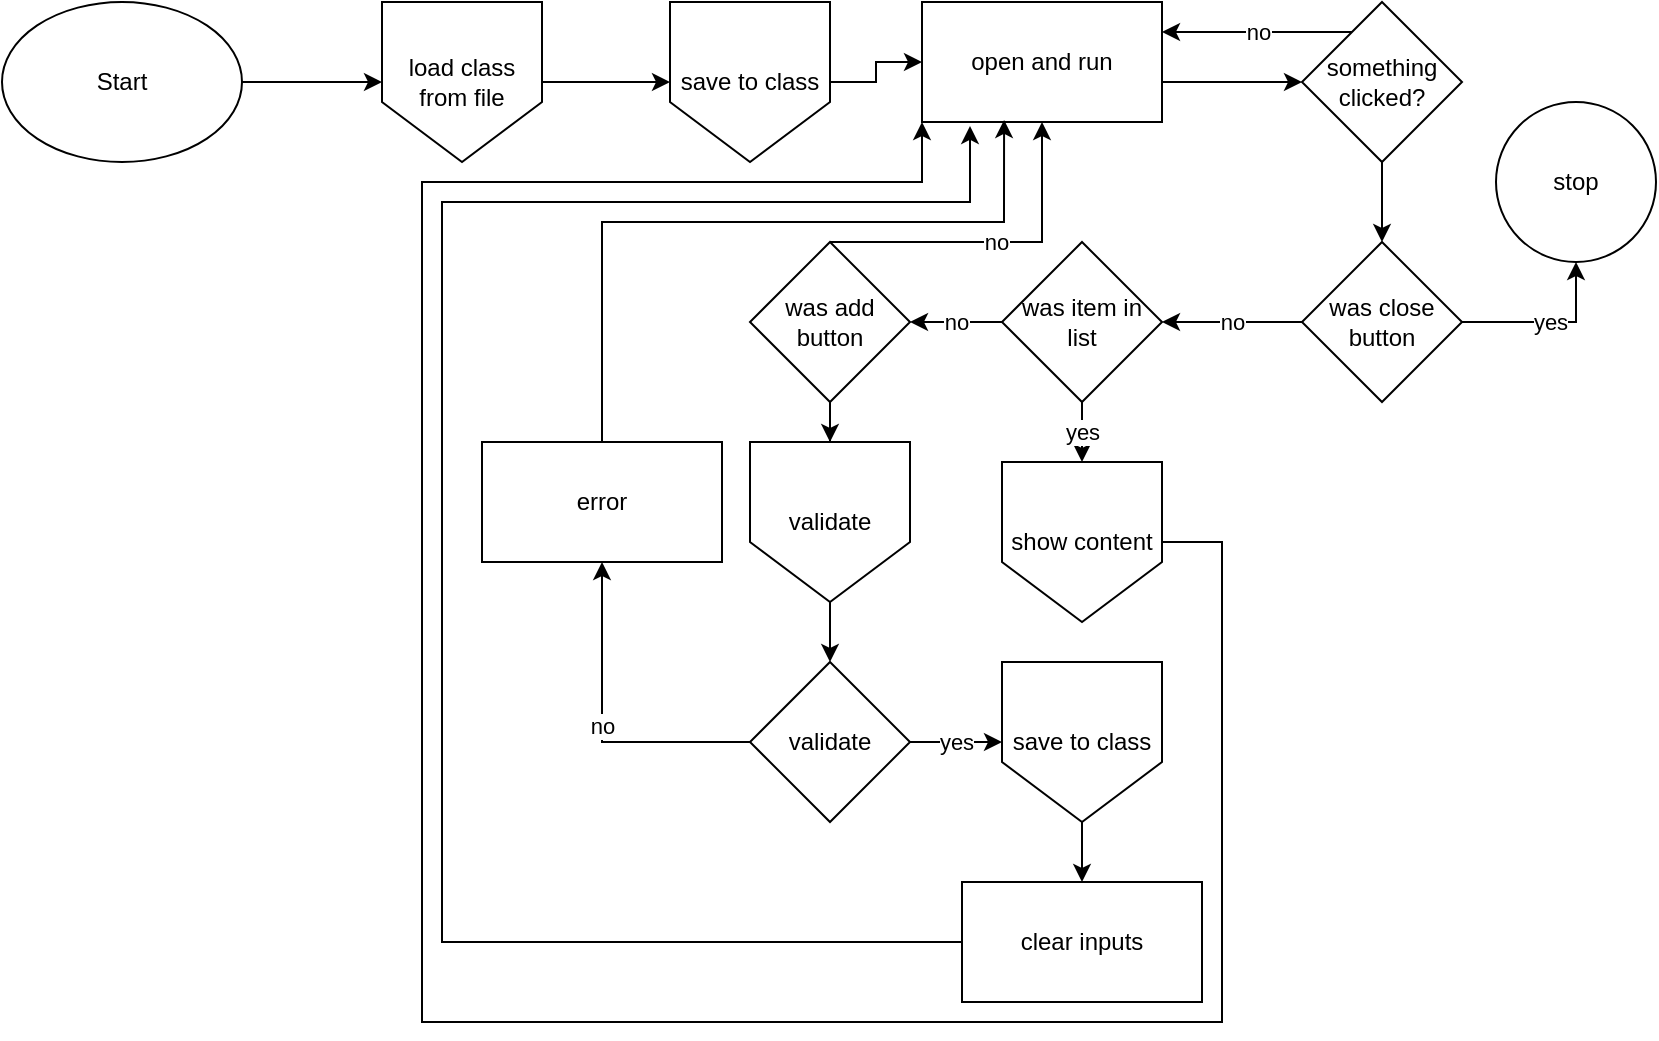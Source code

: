 <mxfile version="13.9.9" type="device"><diagram name="Page-1" id="n6Wm4xatbLt7hEbNFKrT"><mxGraphModel dx="1086" dy="798" grid="1" gridSize="10" guides="1" tooltips="1" connect="1" arrows="1" fold="1" page="1" pageScale="1" pageWidth="827" pageHeight="1169" math="0" shadow="0"><root><mxCell id="0"/><mxCell id="1" parent="0"/><mxCell id="kZCumKLu32Ii8R4TfgAC-3" value="" style="edgeStyle=orthogonalEdgeStyle;rounded=0;orthogonalLoop=1;jettySize=auto;html=1;" edge="1" parent="1" source="Y77Rjj0uk_8qPPd0dGQJ-2" target="kZCumKLu32Ii8R4TfgAC-2"><mxGeometry relative="1" as="geometry"/></mxCell><mxCell id="Y77Rjj0uk_8qPPd0dGQJ-2" value="Start" style="ellipse;whiteSpace=wrap;html=1;" parent="1" vertex="1"><mxGeometry width="120" height="80" as="geometry"/></mxCell><mxCell id="kZCumKLu32Ii8R4TfgAC-5" value="" style="edgeStyle=orthogonalEdgeStyle;rounded=0;orthogonalLoop=1;jettySize=auto;html=1;" edge="1" parent="1" source="kZCumKLu32Ii8R4TfgAC-2" target="kZCumKLu32Ii8R4TfgAC-4"><mxGeometry relative="1" as="geometry"/></mxCell><mxCell id="kZCumKLu32Ii8R4TfgAC-2" value="load class from file" style="shape=offPageConnector;whiteSpace=wrap;html=1;" vertex="1" parent="1"><mxGeometry x="190" width="80" height="80" as="geometry"/></mxCell><mxCell id="kZCumKLu32Ii8R4TfgAC-7" value="" style="edgeStyle=orthogonalEdgeStyle;rounded=0;orthogonalLoop=1;jettySize=auto;html=1;" edge="1" parent="1" source="kZCumKLu32Ii8R4TfgAC-4" target="kZCumKLu32Ii8R4TfgAC-6"><mxGeometry relative="1" as="geometry"/></mxCell><mxCell id="kZCumKLu32Ii8R4TfgAC-4" value="save to class" style="shape=offPageConnector;whiteSpace=wrap;html=1;" vertex="1" parent="1"><mxGeometry x="334" width="80" height="80" as="geometry"/></mxCell><mxCell id="kZCumKLu32Ii8R4TfgAC-41" style="edgeStyle=orthogonalEdgeStyle;rounded=0;orthogonalLoop=1;jettySize=auto;html=1;" edge="1" parent="1" source="kZCumKLu32Ii8R4TfgAC-6" target="kZCumKLu32Ii8R4TfgAC-38"><mxGeometry relative="1" as="geometry"><Array as="points"><mxPoint x="610" y="40"/><mxPoint x="610" y="40"/></Array></mxGeometry></mxCell><mxCell id="kZCumKLu32Ii8R4TfgAC-6" value="open and run" style="rounded=0;whiteSpace=wrap;html=1;" vertex="1" parent="1"><mxGeometry x="460" width="120" height="60" as="geometry"/></mxCell><mxCell id="kZCumKLu32Ii8R4TfgAC-46" value="yes" style="edgeStyle=orthogonalEdgeStyle;rounded=0;orthogonalLoop=1;jettySize=auto;html=1;entryX=0.5;entryY=1;entryDx=0;entryDy=0;" edge="1" parent="1" source="kZCumKLu32Ii8R4TfgAC-35" target="kZCumKLu32Ii8R4TfgAC-39"><mxGeometry relative="1" as="geometry"/></mxCell><mxCell id="kZCumKLu32Ii8R4TfgAC-48" value="no" style="edgeStyle=orthogonalEdgeStyle;rounded=0;orthogonalLoop=1;jettySize=auto;html=1;" edge="1" parent="1" source="kZCumKLu32Ii8R4TfgAC-35" target="kZCumKLu32Ii8R4TfgAC-47"><mxGeometry relative="1" as="geometry"/></mxCell><mxCell id="kZCumKLu32Ii8R4TfgAC-35" value="was close button" style="rhombus;whiteSpace=wrap;html=1;" vertex="1" parent="1"><mxGeometry x="650" y="120" width="80" height="80" as="geometry"/></mxCell><mxCell id="kZCumKLu32Ii8R4TfgAC-42" value="no" style="edgeStyle=orthogonalEdgeStyle;rounded=0;orthogonalLoop=1;jettySize=auto;html=1;entryX=1;entryY=0.25;entryDx=0;entryDy=0;" edge="1" parent="1" source="kZCumKLu32Ii8R4TfgAC-38" target="kZCumKLu32Ii8R4TfgAC-6"><mxGeometry relative="1" as="geometry"><Array as="points"><mxPoint x="660" y="15"/><mxPoint x="660" y="15"/></Array></mxGeometry></mxCell><mxCell id="kZCumKLu32Ii8R4TfgAC-43" value="" style="edgeStyle=orthogonalEdgeStyle;rounded=0;orthogonalLoop=1;jettySize=auto;html=1;" edge="1" parent="1" source="kZCumKLu32Ii8R4TfgAC-38" target="kZCumKLu32Ii8R4TfgAC-35"><mxGeometry relative="1" as="geometry"/></mxCell><mxCell id="kZCumKLu32Ii8R4TfgAC-38" value="something clicked?" style="rhombus;whiteSpace=wrap;html=1;" vertex="1" parent="1"><mxGeometry x="650" width="80" height="80" as="geometry"/></mxCell><mxCell id="kZCumKLu32Ii8R4TfgAC-39" value="stop" style="ellipse;whiteSpace=wrap;html=1;aspect=fixed;" vertex="1" parent="1"><mxGeometry x="747" y="50" width="80" height="80" as="geometry"/></mxCell><mxCell id="kZCumKLu32Ii8R4TfgAC-52" value="yes" style="edgeStyle=orthogonalEdgeStyle;rounded=0;orthogonalLoop=1;jettySize=auto;html=1;" edge="1" parent="1" source="kZCumKLu32Ii8R4TfgAC-47" target="kZCumKLu32Ii8R4TfgAC-51"><mxGeometry relative="1" as="geometry"/></mxCell><mxCell id="kZCumKLu32Ii8R4TfgAC-54" value="no" style="edgeStyle=orthogonalEdgeStyle;rounded=0;orthogonalLoop=1;jettySize=auto;html=1;" edge="1" parent="1" source="kZCumKLu32Ii8R4TfgAC-47" target="kZCumKLu32Ii8R4TfgAC-53"><mxGeometry relative="1" as="geometry"/></mxCell><mxCell id="kZCumKLu32Ii8R4TfgAC-47" value="was item in list" style="rhombus;whiteSpace=wrap;html=1;" vertex="1" parent="1"><mxGeometry x="500" y="120" width="80" height="80" as="geometry"/></mxCell><mxCell id="kZCumKLu32Ii8R4TfgAC-71" style="edgeStyle=orthogonalEdgeStyle;rounded=0;orthogonalLoop=1;jettySize=auto;html=1;entryX=0;entryY=1;entryDx=0;entryDy=0;" edge="1" parent="1" source="kZCumKLu32Ii8R4TfgAC-51" target="kZCumKLu32Ii8R4TfgAC-6"><mxGeometry relative="1" as="geometry"><Array as="points"><mxPoint x="610" y="270"/><mxPoint x="610" y="510"/><mxPoint x="210" y="510"/><mxPoint x="210" y="90"/><mxPoint x="460" y="90"/></Array></mxGeometry></mxCell><mxCell id="kZCumKLu32Ii8R4TfgAC-51" value="show content" style="shape=offPageConnector;whiteSpace=wrap;html=1;" vertex="1" parent="1"><mxGeometry x="500" y="230" width="80" height="80" as="geometry"/></mxCell><mxCell id="kZCumKLu32Ii8R4TfgAC-58" value="" style="edgeStyle=orthogonalEdgeStyle;rounded=0;orthogonalLoop=1;jettySize=auto;html=1;" edge="1" parent="1" source="kZCumKLu32Ii8R4TfgAC-53" target="kZCumKLu32Ii8R4TfgAC-55"><mxGeometry relative="1" as="geometry"/></mxCell><mxCell id="kZCumKLu32Ii8R4TfgAC-66" value="no" style="edgeStyle=orthogonalEdgeStyle;rounded=0;orthogonalLoop=1;jettySize=auto;html=1;entryX=0.5;entryY=1;entryDx=0;entryDy=0;" edge="1" parent="1" source="kZCumKLu32Ii8R4TfgAC-53" target="kZCumKLu32Ii8R4TfgAC-6"><mxGeometry relative="1" as="geometry"><Array as="points"><mxPoint x="520" y="120"/></Array></mxGeometry></mxCell><mxCell id="kZCumKLu32Ii8R4TfgAC-53" value="was add button" style="rhombus;whiteSpace=wrap;html=1;" vertex="1" parent="1"><mxGeometry x="374" y="120" width="80" height="80" as="geometry"/></mxCell><mxCell id="kZCumKLu32Ii8R4TfgAC-57" value="" style="edgeStyle=orthogonalEdgeStyle;rounded=0;orthogonalLoop=1;jettySize=auto;html=1;" edge="1" parent="1" source="kZCumKLu32Ii8R4TfgAC-55" target="kZCumKLu32Ii8R4TfgAC-56"><mxGeometry relative="1" as="geometry"/></mxCell><mxCell id="kZCumKLu32Ii8R4TfgAC-55" value="validate" style="shape=offPageConnector;whiteSpace=wrap;html=1;" vertex="1" parent="1"><mxGeometry x="374" y="220" width="80" height="80" as="geometry"/></mxCell><mxCell id="kZCumKLu32Ii8R4TfgAC-60" value="yes" style="edgeStyle=orthogonalEdgeStyle;rounded=0;orthogonalLoop=1;jettySize=auto;html=1;" edge="1" parent="1" source="kZCumKLu32Ii8R4TfgAC-56" target="kZCumKLu32Ii8R4TfgAC-59"><mxGeometry relative="1" as="geometry"/></mxCell><mxCell id="kZCumKLu32Ii8R4TfgAC-65" value="no" style="edgeStyle=orthogonalEdgeStyle;rounded=0;orthogonalLoop=1;jettySize=auto;html=1;entryX=0.5;entryY=1;entryDx=0;entryDy=0;" edge="1" parent="1" source="kZCumKLu32Ii8R4TfgAC-56" target="kZCumKLu32Ii8R4TfgAC-63"><mxGeometry relative="1" as="geometry"/></mxCell><mxCell id="kZCumKLu32Ii8R4TfgAC-56" value="validate" style="rhombus;whiteSpace=wrap;html=1;" vertex="1" parent="1"><mxGeometry x="374" y="330" width="80" height="80" as="geometry"/></mxCell><mxCell id="kZCumKLu32Ii8R4TfgAC-62" value="" style="edgeStyle=orthogonalEdgeStyle;rounded=0;orthogonalLoop=1;jettySize=auto;html=1;" edge="1" parent="1" source="kZCumKLu32Ii8R4TfgAC-59" target="kZCumKLu32Ii8R4TfgAC-61"><mxGeometry relative="1" as="geometry"/></mxCell><mxCell id="kZCumKLu32Ii8R4TfgAC-59" value="save to class" style="shape=offPageConnector;whiteSpace=wrap;html=1;" vertex="1" parent="1"><mxGeometry x="500" y="330" width="80" height="80" as="geometry"/></mxCell><mxCell id="kZCumKLu32Ii8R4TfgAC-70" style="edgeStyle=orthogonalEdgeStyle;rounded=0;orthogonalLoop=1;jettySize=auto;html=1;entryX=0.2;entryY=1.033;entryDx=0;entryDy=0;entryPerimeter=0;" edge="1" parent="1" source="kZCumKLu32Ii8R4TfgAC-61" target="kZCumKLu32Ii8R4TfgAC-6"><mxGeometry relative="1" as="geometry"><Array as="points"><mxPoint x="220" y="470"/><mxPoint x="220" y="100"/><mxPoint x="484" y="100"/></Array></mxGeometry></mxCell><mxCell id="kZCumKLu32Ii8R4TfgAC-61" value="clear inputs" style="rounded=0;whiteSpace=wrap;html=1;" vertex="1" parent="1"><mxGeometry x="480" y="440" width="120" height="60" as="geometry"/></mxCell><mxCell id="kZCumKLu32Ii8R4TfgAC-69" style="edgeStyle=orthogonalEdgeStyle;rounded=0;orthogonalLoop=1;jettySize=auto;html=1;entryX=0.342;entryY=0.983;entryDx=0;entryDy=0;entryPerimeter=0;" edge="1" parent="1" source="kZCumKLu32Ii8R4TfgAC-63" target="kZCumKLu32Ii8R4TfgAC-6"><mxGeometry relative="1" as="geometry"><Array as="points"><mxPoint x="300" y="110"/><mxPoint x="501" y="110"/></Array></mxGeometry></mxCell><mxCell id="kZCumKLu32Ii8R4TfgAC-63" value="error" style="rounded=0;whiteSpace=wrap;html=1;" vertex="1" parent="1"><mxGeometry x="240" y="220" width="120" height="60" as="geometry"/></mxCell></root></mxGraphModel></diagram></mxfile>